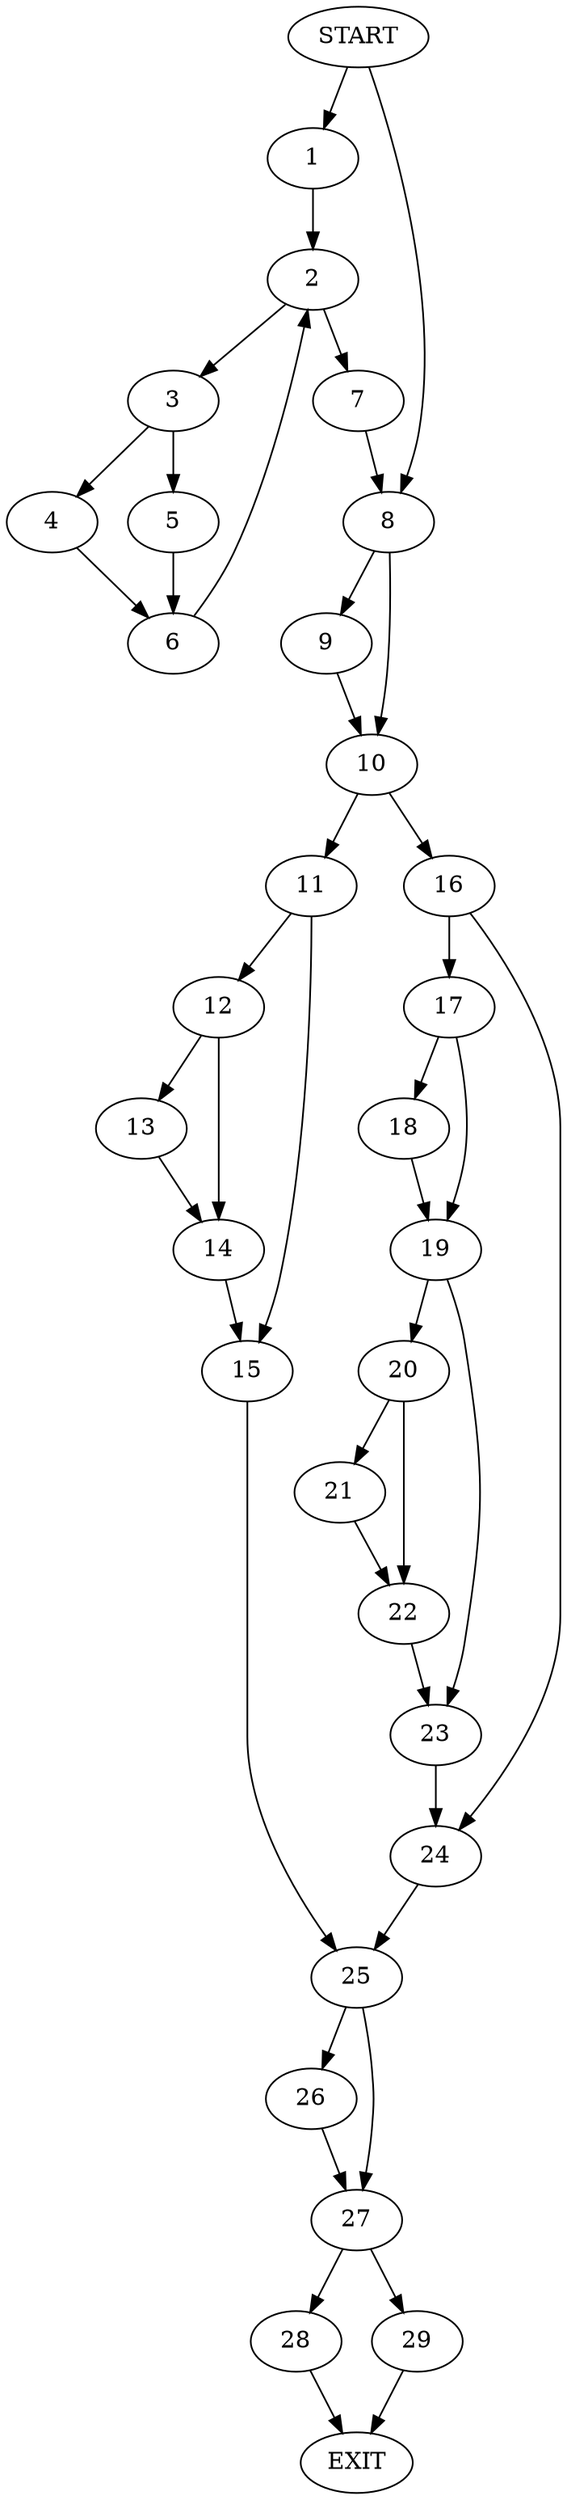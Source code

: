digraph { 
0 [label="START"];
1;
2;
3;
4;
5;
6;
7;
8;
9;
10;
11;
12;
13;
14;
15;
16;
17;
18;
19;
20;
21;
22;
23;
24;
25;
26;
27;
28;
29;
30[label="EXIT"];
0 -> 1;
0 -> 8;
1 -> 2;
2 -> 3;
2 -> 7;
3 -> 4;
3 -> 5;
4 -> 6;
5 -> 6;
6 -> 2;
7 -> 8;
8 -> 9;
8 -> 10;
9 -> 10;
10 -> 11;
10 -> 16;
11 -> 12;
11 -> 15;
12 -> 13;
12 -> 14;
13 -> 14;
14 -> 15;
15 -> 25;
16 -> 24;
16 -> 17;
17 -> 18;
17 -> 19;
18 -> 19;
19 -> 20;
19 -> 23;
20 -> 21;
20 -> 22;
21 -> 22;
22 -> 23;
23 -> 24;
24 -> 25;
25 -> 26;
25 -> 27;
26 -> 27;
27 -> 28;
27 -> 29;
28 -> 30;
29 -> 30;
}